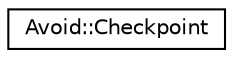 digraph "Graphical Class Hierarchy"
{
  edge [fontname="Helvetica",fontsize="10",labelfontname="Helvetica",labelfontsize="10"];
  node [fontname="Helvetica",fontsize="10",shape=record];
  rankdir="LR";
  Node0 [label="Avoid::Checkpoint",height=0.2,width=0.4,color="black", fillcolor="white", style="filled",URL="$classAvoid_1_1Checkpoint.html",tooltip="A checkpoint is a point that the route for a particular connector must visit. They may optionally be ..."];
}
